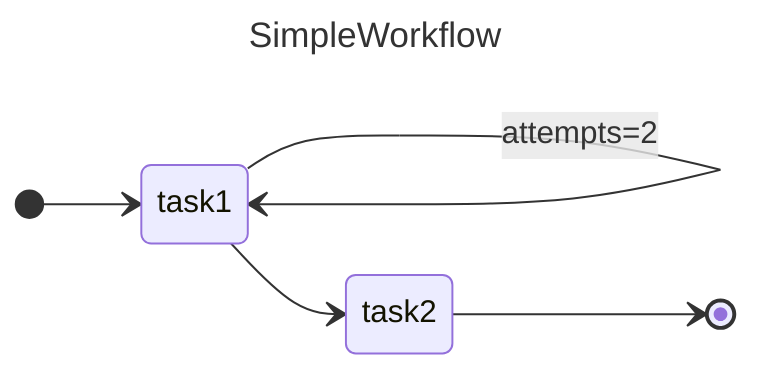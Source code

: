 ---
title: SimpleWorkflow
---

stateDiagram-v2
    direction LR
    [*] --> task1
    task1 --> task1: attempts=2
    task1 --> task2
    task2 --> [*]